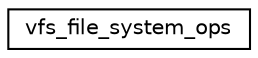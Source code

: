 digraph "Graphical Class Hierarchy"
{
 // LATEX_PDF_SIZE
  edge [fontname="Helvetica",fontsize="10",labelfontname="Helvetica",labelfontsize="10"];
  node [fontname="Helvetica",fontsize="10",shape=record];
  rankdir="LR";
  Node0 [label="vfs_file_system_ops",height=0.2,width=0.4,color="black", fillcolor="white", style="filled",URL="$structvfs__file__system__ops.html",tooltip="Operations on mounted file systems."];
}
